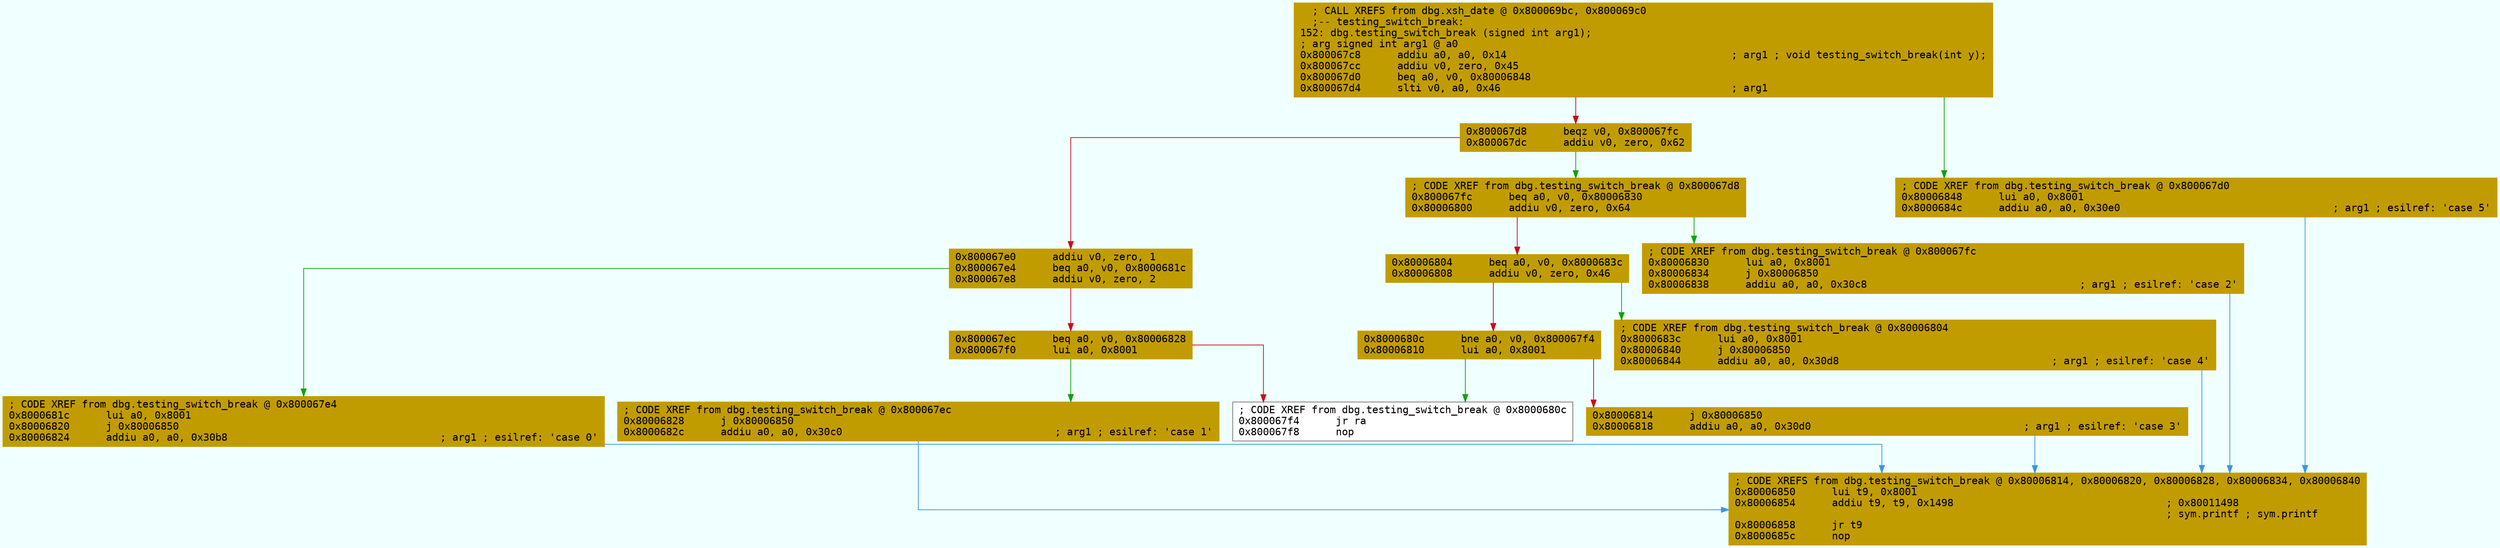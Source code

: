 digraph code {
	graph [bgcolor=azure fontsize=8 fontname="Courier" splines="ortho"];
	node [fillcolor=gray style=filled shape=box];
	edge [arrowhead="normal"];
	"0x800067c8" [URL="dbg.testing_switch_break/0x800067c8", fillcolor="#c19c00",color="#c19c00", fontname="Courier",label="  ; CALL XREFS from dbg.xsh_date @ 0x800069bc, 0x800069c0\l  ;-- testing_switch_break:\l152: dbg.testing_switch_break (signed int arg1);\l; arg signed int arg1 @ a0\l0x800067c8      addiu a0, a0, 0x14                                     ; arg1 ; void testing_switch_break(int y);\l0x800067cc      addiu v0, zero, 0x45\l0x800067d0      beq a0, v0, 0x80006848\l0x800067d4      slti v0, a0, 0x46                                      ; arg1\l"]
	"0x800067d8" [URL="dbg.testing_switch_break/0x800067d8", fillcolor="#c19c00",color="#c19c00", fontname="Courier",label="0x800067d8      beqz v0, 0x800067fc\l0x800067dc      addiu v0, zero, 0x62\l"]
	"0x800067e0" [URL="dbg.testing_switch_break/0x800067e0", fillcolor="#c19c00",color="#c19c00", fontname="Courier",label="0x800067e0      addiu v0, zero, 1\l0x800067e4      beq a0, v0, 0x8000681c\l0x800067e8      addiu v0, zero, 2\l"]
	"0x800067ec" [URL="dbg.testing_switch_break/0x800067ec", fillcolor="#c19c00",color="#c19c00", fontname="Courier",label="0x800067ec      beq a0, v0, 0x80006828\l0x800067f0      lui a0, 0x8001\l"]
	"0x800067f4" [URL="dbg.testing_switch_break/0x800067f4", fillcolor="white",color="#767676", fontname="Courier",label="; CODE XREF from dbg.testing_switch_break @ 0x8000680c\l0x800067f4      jr ra\l0x800067f8      nop\l"]
	"0x800067fc" [URL="dbg.testing_switch_break/0x800067fc", fillcolor="#c19c00",color="#c19c00", fontname="Courier",label="; CODE XREF from dbg.testing_switch_break @ 0x800067d8\l0x800067fc      beq a0, v0, 0x80006830\l0x80006800      addiu v0, zero, 0x64\l"]
	"0x80006804" [URL="dbg.testing_switch_break/0x80006804", fillcolor="#c19c00",color="#c19c00", fontname="Courier",label="0x80006804      beq a0, v0, 0x8000683c\l0x80006808      addiu v0, zero, 0x46\l"]
	"0x8000680c" [URL="dbg.testing_switch_break/0x8000680c", fillcolor="#c19c00",color="#c19c00", fontname="Courier",label="0x8000680c      bne a0, v0, 0x800067f4\l0x80006810      lui a0, 0x8001\l"]
	"0x80006814" [URL="dbg.testing_switch_break/0x80006814", fillcolor="#c19c00",color="#c19c00", fontname="Courier",label="0x80006814      j 0x80006850\l0x80006818      addiu a0, a0, 0x30d0                                   ; arg1 ; esilref: 'case 3'\l"]
	"0x8000681c" [URL="dbg.testing_switch_break/0x8000681c", fillcolor="#c19c00",color="#c19c00", fontname="Courier",label="; CODE XREF from dbg.testing_switch_break @ 0x800067e4\l0x8000681c      lui a0, 0x8001\l0x80006820      j 0x80006850\l0x80006824      addiu a0, a0, 0x30b8                                   ; arg1 ; esilref: 'case 0'\l"]
	"0x80006828" [URL="dbg.testing_switch_break/0x80006828", fillcolor="#c19c00",color="#c19c00", fontname="Courier",label="; CODE XREF from dbg.testing_switch_break @ 0x800067ec\l0x80006828      j 0x80006850\l0x8000682c      addiu a0, a0, 0x30c0                                   ; arg1 ; esilref: 'case 1'\l"]
	"0x80006830" [URL="dbg.testing_switch_break/0x80006830", fillcolor="#c19c00",color="#c19c00", fontname="Courier",label="; CODE XREF from dbg.testing_switch_break @ 0x800067fc\l0x80006830      lui a0, 0x8001\l0x80006834      j 0x80006850\l0x80006838      addiu a0, a0, 0x30c8                                   ; arg1 ; esilref: 'case 2'\l"]
	"0x8000683c" [URL="dbg.testing_switch_break/0x8000683c", fillcolor="#c19c00",color="#c19c00", fontname="Courier",label="; CODE XREF from dbg.testing_switch_break @ 0x80006804\l0x8000683c      lui a0, 0x8001\l0x80006840      j 0x80006850\l0x80006844      addiu a0, a0, 0x30d8                                   ; arg1 ; esilref: 'case 4'\l"]
	"0x80006848" [URL="dbg.testing_switch_break/0x80006848", fillcolor="#c19c00",color="#c19c00", fontname="Courier",label="; CODE XREF from dbg.testing_switch_break @ 0x800067d0\l0x80006848      lui a0, 0x8001\l0x8000684c      addiu a0, a0, 0x30e0                                   ; arg1 ; esilref: 'case 5'\l"]
	"0x80006850" [URL="dbg.testing_switch_break/0x80006850", fillcolor="#c19c00",color="#c19c00", fontname="Courier",label="; CODE XREFS from dbg.testing_switch_break @ 0x80006814, 0x80006820, 0x80006828, 0x80006834, 0x80006840\l0x80006850      lui t9, 0x8001\l0x80006854      addiu t9, t9, 0x1498                                   ; 0x80011498\l                                                                       ; sym.printf ; sym.printf\l0x80006858      jr t9\l0x8000685c      nop\l"]
        "0x800067c8" -> "0x80006848" [color="#13a10e"];
        "0x800067c8" -> "0x800067d8" [color="#c50f1f"];
        "0x800067d8" -> "0x800067fc" [color="#13a10e"];
        "0x800067d8" -> "0x800067e0" [color="#c50f1f"];
        "0x800067e0" -> "0x8000681c" [color="#13a10e"];
        "0x800067e0" -> "0x800067ec" [color="#c50f1f"];
        "0x800067ec" -> "0x80006828" [color="#13a10e"];
        "0x800067ec" -> "0x800067f4" [color="#c50f1f"];
        "0x800067fc" -> "0x80006830" [color="#13a10e"];
        "0x800067fc" -> "0x80006804" [color="#c50f1f"];
        "0x80006804" -> "0x8000683c" [color="#13a10e"];
        "0x80006804" -> "0x8000680c" [color="#c50f1f"];
        "0x8000680c" -> "0x800067f4" [color="#13a10e"];
        "0x8000680c" -> "0x80006814" [color="#c50f1f"];
        "0x80006814" -> "0x80006850" [color="#3a96dd"];
        "0x8000681c" -> "0x80006850" [color="#3a96dd"];
        "0x80006828" -> "0x80006850" [color="#3a96dd"];
        "0x80006830" -> "0x80006850" [color="#3a96dd"];
        "0x8000683c" -> "0x80006850" [color="#3a96dd"];
        "0x80006848" -> "0x80006850" [color="#3a96dd"];
}
